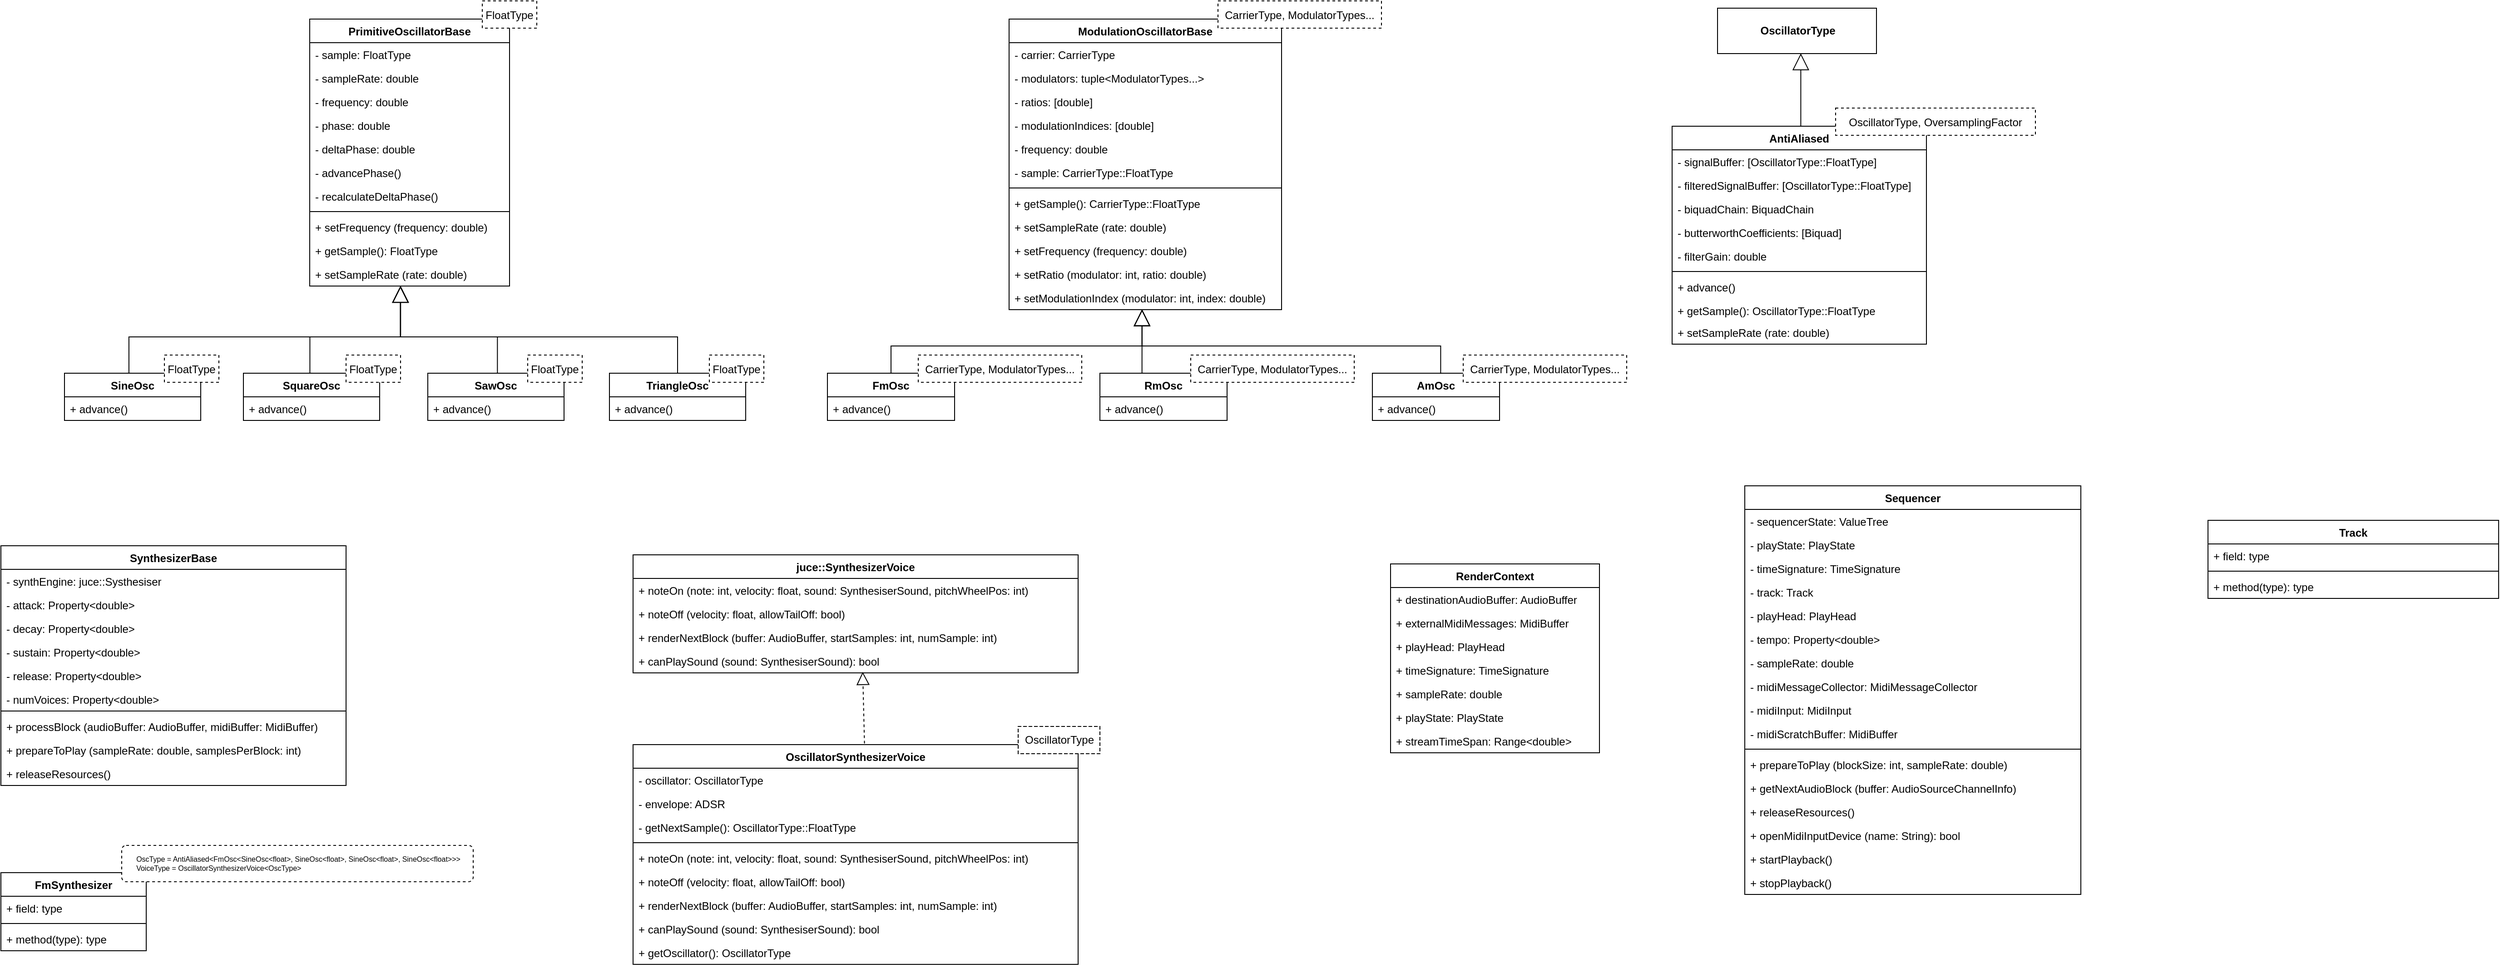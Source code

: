 <mxfile version="13.9.9" type="device"><diagram id="C5RBs43oDa-KdzZeNtuy" name="Page-1"><mxGraphModel dx="6251" dy="1731" grid="1" gridSize="10" guides="1" tooltips="1" connect="1" arrows="1" fold="1" page="1" pageScale="1" pageWidth="3300" pageHeight="4681" math="0" shadow="0"><root><mxCell id="WIyWlLk6GJQsqaUBKTNV-0"/><mxCell id="WIyWlLk6GJQsqaUBKTNV-1" parent="WIyWlLk6GJQsqaUBKTNV-0"/><mxCell id="hgbHIPybMc0_s5Vih_EO-4" value="PrimitiveOscillatorBase" style="swimlane;fontStyle=1;childLayout=stackLayout;horizontal=1;startSize=26;fillColor=none;horizontalStack=0;resizeParent=1;resizeParentMax=0;resizeLast=0;collapsible=1;marginBottom=0;" parent="WIyWlLk6GJQsqaUBKTNV-1" vertex="1"><mxGeometry x="-400" y="40" width="220" height="294" as="geometry"/></mxCell><mxCell id="hgbHIPybMc0_s5Vih_EO-5" value="- sample: FloatType" style="text;strokeColor=none;fillColor=none;align=left;verticalAlign=top;spacingLeft=4;spacingRight=4;overflow=hidden;rotatable=0;points=[[0,0.5],[1,0.5]];portConstraint=eastwest;" parent="hgbHIPybMc0_s5Vih_EO-4" vertex="1"><mxGeometry y="26" width="220" height="26" as="geometry"/></mxCell><mxCell id="hgbHIPybMc0_s5Vih_EO-6" value="- sampleRate: double" style="text;strokeColor=none;fillColor=none;align=left;verticalAlign=top;spacingLeft=4;spacingRight=4;overflow=hidden;rotatable=0;points=[[0,0.5],[1,0.5]];portConstraint=eastwest;" parent="hgbHIPybMc0_s5Vih_EO-4" vertex="1"><mxGeometry y="52" width="220" height="26" as="geometry"/></mxCell><mxCell id="hgbHIPybMc0_s5Vih_EO-8" value="- frequency: double" style="text;strokeColor=none;fillColor=none;align=left;verticalAlign=top;spacingLeft=4;spacingRight=4;overflow=hidden;rotatable=0;points=[[0,0.5],[1,0.5]];portConstraint=eastwest;" parent="hgbHIPybMc0_s5Vih_EO-4" vertex="1"><mxGeometry y="78" width="220" height="26" as="geometry"/></mxCell><mxCell id="hgbHIPybMc0_s5Vih_EO-9" value="- phase: double" style="text;strokeColor=none;fillColor=none;align=left;verticalAlign=top;spacingLeft=4;spacingRight=4;overflow=hidden;rotatable=0;points=[[0,0.5],[1,0.5]];portConstraint=eastwest;" parent="hgbHIPybMc0_s5Vih_EO-4" vertex="1"><mxGeometry y="104" width="220" height="26" as="geometry"/></mxCell><mxCell id="hgbHIPybMc0_s5Vih_EO-10" value="- deltaPhase: double" style="text;strokeColor=none;fillColor=none;align=left;verticalAlign=top;spacingLeft=4;spacingRight=4;overflow=hidden;rotatable=0;points=[[0,0.5],[1,0.5]];portConstraint=eastwest;" parent="hgbHIPybMc0_s5Vih_EO-4" vertex="1"><mxGeometry y="130" width="220" height="26" as="geometry"/></mxCell><mxCell id="siH1xx92ToD__PZtIKMe-0" value="- advancePhase()" style="text;strokeColor=none;fillColor=none;align=left;verticalAlign=top;spacingLeft=4;spacingRight=4;overflow=hidden;rotatable=0;points=[[0,0.5],[1,0.5]];portConstraint=eastwest;labelBorderColor=none;" parent="hgbHIPybMc0_s5Vih_EO-4" vertex="1"><mxGeometry y="156" width="220" height="26" as="geometry"/></mxCell><mxCell id="siH1xx92ToD__PZtIKMe-1" value="- recalculateDeltaPhase()" style="text;strokeColor=none;fillColor=none;align=left;verticalAlign=top;spacingLeft=4;spacingRight=4;overflow=hidden;rotatable=0;points=[[0,0.5],[1,0.5]];portConstraint=eastwest;labelBorderColor=none;" parent="hgbHIPybMc0_s5Vih_EO-4" vertex="1"><mxGeometry y="182" width="220" height="26" as="geometry"/></mxCell><mxCell id="siH1xx92ToD__PZtIKMe-104" value="" style="line;strokeWidth=1;fillColor=none;align=left;verticalAlign=middle;spacingTop=-1;spacingLeft=3;spacingRight=3;rotatable=0;labelPosition=right;points=[];portConstraint=eastwest;fontColor=none;" parent="hgbHIPybMc0_s5Vih_EO-4" vertex="1"><mxGeometry y="208" width="220" height="8" as="geometry"/></mxCell><mxCell id="hgbHIPybMc0_s5Vih_EO-11" value="+ setFrequency (frequency: double)" style="text;strokeColor=none;fillColor=none;align=left;verticalAlign=top;spacingLeft=4;spacingRight=4;overflow=hidden;rotatable=0;points=[[0,0.5],[1,0.5]];portConstraint=eastwest;labelBorderColor=none;" parent="hgbHIPybMc0_s5Vih_EO-4" vertex="1"><mxGeometry y="216" width="220" height="26" as="geometry"/></mxCell><mxCell id="hgbHIPybMc0_s5Vih_EO-18" value="+ getSample(): FloatType" style="text;strokeColor=none;fillColor=none;align=left;verticalAlign=top;spacingLeft=4;spacingRight=4;overflow=hidden;rotatable=0;points=[[0,0.5],[1,0.5]];portConstraint=eastwest;labelBorderColor=none;" parent="hgbHIPybMc0_s5Vih_EO-4" vertex="1"><mxGeometry y="242" width="220" height="26" as="geometry"/></mxCell><mxCell id="siH1xx92ToD__PZtIKMe-9" value="+ setSampleRate (rate: double)" style="text;strokeColor=none;fillColor=none;align=left;verticalAlign=top;spacingLeft=4;spacingRight=4;overflow=hidden;rotatable=0;points=[[0,0.5],[1,0.5]];portConstraint=eastwest;labelBorderColor=none;" parent="hgbHIPybMc0_s5Vih_EO-4" vertex="1"><mxGeometry y="268" width="220" height="26" as="geometry"/></mxCell><mxCell id="siH1xx92ToD__PZtIKMe-2" value="SineOsc" style="swimlane;fontStyle=1;childLayout=stackLayout;horizontal=1;startSize=26;fillColor=none;horizontalStack=0;resizeParent=1;resizeParentMax=0;resizeLast=0;collapsible=1;marginBottom=0;" parent="WIyWlLk6GJQsqaUBKTNV-1" vertex="1"><mxGeometry x="-670" y="430" width="150" height="52" as="geometry"/></mxCell><mxCell id="siH1xx92ToD__PZtIKMe-3" value="+ advance()" style="text;strokeColor=none;fillColor=none;align=left;verticalAlign=top;spacingLeft=4;spacingRight=4;overflow=hidden;rotatable=0;points=[[0,0.5],[1,0.5]];portConstraint=eastwest;" parent="siH1xx92ToD__PZtIKMe-2" vertex="1"><mxGeometry y="26" width="150" height="26" as="geometry"/></mxCell><mxCell id="siH1xx92ToD__PZtIKMe-7" value="Extends" style="endArrow=block;endSize=16;endFill=0;html=1;exitX=0.473;exitY=-0.01;exitDx=0;exitDy=0;exitPerimeter=0;noLabel=1;fontColor=none;rounded=0;edgeStyle=elbowEdgeStyle;elbow=vertical;entryX=0.454;entryY=0.997;entryDx=0;entryDy=0;entryPerimeter=0;" parent="WIyWlLk6GJQsqaUBKTNV-1" source="siH1xx92ToD__PZtIKMe-2" target="siH1xx92ToD__PZtIKMe-9" edge="1"><mxGeometry x="0.311" y="-33" width="160" relative="1" as="geometry"><mxPoint x="-470" y="390" as="sourcePoint"/><mxPoint x="-297" y="327" as="targetPoint"/><Array as="points"><mxPoint x="-310" y="390"/></Array><mxPoint as="offset"/></mxGeometry></mxCell><mxCell id="siH1xx92ToD__PZtIKMe-10" value="SquareOsc" style="swimlane;fontStyle=1;childLayout=stackLayout;horizontal=1;startSize=26;fillColor=none;horizontalStack=0;resizeParent=1;resizeParentMax=0;resizeLast=0;collapsible=1;marginBottom=0;" parent="WIyWlLk6GJQsqaUBKTNV-1" vertex="1"><mxGeometry x="-473" y="430" width="150" height="52" as="geometry"/></mxCell><mxCell id="siH1xx92ToD__PZtIKMe-11" value="+ advance()" style="text;strokeColor=none;fillColor=none;align=left;verticalAlign=top;spacingLeft=4;spacingRight=4;overflow=hidden;rotatable=0;points=[[0,0.5],[1,0.5]];portConstraint=eastwest;" parent="siH1xx92ToD__PZtIKMe-10" vertex="1"><mxGeometry y="26" width="150" height="26" as="geometry"/></mxCell><mxCell id="siH1xx92ToD__PZtIKMe-13" value="Extends" style="endArrow=block;endSize=16;endFill=0;html=1;noLabel=1;fontColor=none;rounded=0;edgeStyle=elbowEdgeStyle;elbow=vertical;exitX=0.488;exitY=-0.006;exitDx=0;exitDy=0;exitPerimeter=0;entryX=0.454;entryY=0.998;entryDx=0;entryDy=0;entryPerimeter=0;" parent="WIyWlLk6GJQsqaUBKTNV-1" source="siH1xx92ToD__PZtIKMe-10" edge="1" target="siH1xx92ToD__PZtIKMe-9"><mxGeometry x="0.311" y="-33" width="160" relative="1" as="geometry"><mxPoint x="-340" y="428" as="sourcePoint"/><mxPoint x="-300" y="330" as="targetPoint"/><Array as="points"><mxPoint x="-310" y="390"/><mxPoint x="-310" y="378"/><mxPoint x="-340" y="378"/></Array><mxPoint as="offset"/></mxGeometry></mxCell><mxCell id="siH1xx92ToD__PZtIKMe-14" value="SawOsc" style="swimlane;fontStyle=1;childLayout=stackLayout;horizontal=1;startSize=26;fillColor=none;horizontalStack=0;resizeParent=1;resizeParentMax=0;resizeLast=0;collapsible=1;marginBottom=0;" parent="WIyWlLk6GJQsqaUBKTNV-1" vertex="1"><mxGeometry x="-270" y="430" width="150" height="52" as="geometry"/></mxCell><mxCell id="siH1xx92ToD__PZtIKMe-15" value="+ advance()" style="text;strokeColor=none;fillColor=none;align=left;verticalAlign=top;spacingLeft=4;spacingRight=4;overflow=hidden;rotatable=0;points=[[0,0.5],[1,0.5]];portConstraint=eastwest;" parent="siH1xx92ToD__PZtIKMe-14" vertex="1"><mxGeometry y="26" width="150" height="26" as="geometry"/></mxCell><mxCell id="siH1xx92ToD__PZtIKMe-16" value="TriangleOsc" style="swimlane;fontStyle=1;childLayout=stackLayout;horizontal=1;startSize=26;fillColor=none;horizontalStack=0;resizeParent=1;resizeParentMax=0;resizeLast=0;collapsible=1;marginBottom=0;" parent="WIyWlLk6GJQsqaUBKTNV-1" vertex="1"><mxGeometry x="-70" y="430" width="150" height="52" as="geometry"/></mxCell><mxCell id="siH1xx92ToD__PZtIKMe-17" value="+ advance()" style="text;strokeColor=none;fillColor=none;align=left;verticalAlign=top;spacingLeft=4;spacingRight=4;overflow=hidden;rotatable=0;points=[[0,0.5],[1,0.5]];portConstraint=eastwest;" parent="siH1xx92ToD__PZtIKMe-16" vertex="1"><mxGeometry y="26" width="150" height="26" as="geometry"/></mxCell><mxCell id="siH1xx92ToD__PZtIKMe-18" value="Extends" style="endArrow=block;endSize=16;endFill=0;html=1;noLabel=1;fontColor=none;rounded=0;edgeStyle=elbowEdgeStyle;elbow=vertical;exitX=0.511;exitY=0.008;exitDx=0;exitDy=0;exitPerimeter=0;entryX=0.455;entryY=0.991;entryDx=0;entryDy=0;entryPerimeter=0;" parent="WIyWlLk6GJQsqaUBKTNV-1" source="siH1xx92ToD__PZtIKMe-14" target="siH1xx92ToD__PZtIKMe-9" edge="1"><mxGeometry x="0.311" y="-33" width="160" relative="1" as="geometry"><mxPoint x="-379.8" y="439.688" as="sourcePoint"/><mxPoint x="-290" y="336" as="targetPoint"/><Array as="points"><mxPoint x="-260" y="390"/></Array><mxPoint as="offset"/></mxGeometry></mxCell><mxCell id="siH1xx92ToD__PZtIKMe-19" value="Extends" style="endArrow=block;endSize=16;endFill=0;html=1;noLabel=1;fontColor=none;rounded=0;edgeStyle=elbowEdgeStyle;elbow=vertical;exitX=0.5;exitY=0;exitDx=0;exitDy=0;entryX=0.454;entryY=0.994;entryDx=0;entryDy=0;entryPerimeter=0;" parent="WIyWlLk6GJQsqaUBKTNV-1" source="siH1xx92ToD__PZtIKMe-16" target="siH1xx92ToD__PZtIKMe-9" edge="1"><mxGeometry x="0.311" y="-33" width="160" relative="1" as="geometry"><mxPoint x="-203.35" y="440.416" as="sourcePoint"/><mxPoint x="-289.9" y="335.766" as="targetPoint"/><Array as="points"><mxPoint x="-260" y="390"/><mxPoint x="-250" y="400"/></Array><mxPoint as="offset"/></mxGeometry></mxCell><mxCell id="siH1xx92ToD__PZtIKMe-20" value="FloatType" style="fontStyle=0;dashed=1;fontColor=none;" parent="WIyWlLk6GJQsqaUBKTNV-1" vertex="1"><mxGeometry x="-560" y="410" width="60" height="30" as="geometry"/></mxCell><mxCell id="siH1xx92ToD__PZtIKMe-21" value="FloatType" style="fontStyle=0;dashed=1;fontColor=none;" parent="WIyWlLk6GJQsqaUBKTNV-1" vertex="1"><mxGeometry x="-360" y="410" width="60" height="30" as="geometry"/></mxCell><mxCell id="siH1xx92ToD__PZtIKMe-22" value="FloatType" style="fontStyle=0;dashed=1;fontColor=none;" parent="WIyWlLk6GJQsqaUBKTNV-1" vertex="1"><mxGeometry x="-160" y="410" width="60" height="30" as="geometry"/></mxCell><mxCell id="siH1xx92ToD__PZtIKMe-23" value="FloatType" style="fontStyle=0;dashed=1;fontColor=none;" parent="WIyWlLk6GJQsqaUBKTNV-1" vertex="1"><mxGeometry x="40" y="410" width="60" height="30" as="geometry"/></mxCell><mxCell id="siH1xx92ToD__PZtIKMe-24" value="FloatType" style="fontStyle=0;dashed=1;fontColor=none;" parent="WIyWlLk6GJQsqaUBKTNV-1" vertex="1"><mxGeometry x="-210" y="20" width="60" height="30" as="geometry"/></mxCell><mxCell id="siH1xx92ToD__PZtIKMe-25" value="ModulationOscillatorBase" style="swimlane;fontStyle=1;childLayout=stackLayout;horizontal=1;startSize=26;fillColor=none;horizontalStack=0;resizeParent=1;resizeParentMax=0;resizeLast=0;collapsible=1;marginBottom=0;fontColor=none;" parent="WIyWlLk6GJQsqaUBKTNV-1" vertex="1"><mxGeometry x="370" y="40" width="300" height="320" as="geometry"/></mxCell><mxCell id="siH1xx92ToD__PZtIKMe-26" value="- carrier: CarrierType" style="text;strokeColor=none;fillColor=none;align=left;verticalAlign=top;spacingLeft=4;spacingRight=4;overflow=hidden;rotatable=0;points=[[0,0.5],[1,0.5]];portConstraint=eastwest;" parent="siH1xx92ToD__PZtIKMe-25" vertex="1"><mxGeometry y="26" width="300" height="26" as="geometry"/></mxCell><mxCell id="siH1xx92ToD__PZtIKMe-27" value="- modulators: tuple&lt;ModulatorTypes...&gt;" style="text;strokeColor=none;fillColor=none;align=left;verticalAlign=top;spacingLeft=4;spacingRight=4;overflow=hidden;rotatable=0;points=[[0,0.5],[1,0.5]];portConstraint=eastwest;" parent="siH1xx92ToD__PZtIKMe-25" vertex="1"><mxGeometry y="52" width="300" height="26" as="geometry"/></mxCell><mxCell id="siH1xx92ToD__PZtIKMe-28" value="- ratios: [double]" style="text;strokeColor=none;fillColor=none;align=left;verticalAlign=top;spacingLeft=4;spacingRight=4;overflow=hidden;rotatable=0;points=[[0,0.5],[1,0.5]];portConstraint=eastwest;" parent="siH1xx92ToD__PZtIKMe-25" vertex="1"><mxGeometry y="78" width="300" height="26" as="geometry"/></mxCell><mxCell id="siH1xx92ToD__PZtIKMe-30" value="- modulationIndices: [double]" style="text;strokeColor=none;fillColor=none;align=left;verticalAlign=top;spacingLeft=4;spacingRight=4;overflow=hidden;rotatable=0;points=[[0,0.5],[1,0.5]];portConstraint=eastwest;" parent="siH1xx92ToD__PZtIKMe-25" vertex="1"><mxGeometry y="104" width="300" height="26" as="geometry"/></mxCell><mxCell id="siH1xx92ToD__PZtIKMe-31" value="- frequency: double" style="text;strokeColor=none;fillColor=none;align=left;verticalAlign=top;spacingLeft=4;spacingRight=4;overflow=hidden;rotatable=0;points=[[0,0.5],[1,0.5]];portConstraint=eastwest;" parent="siH1xx92ToD__PZtIKMe-25" vertex="1"><mxGeometry y="130" width="300" height="26" as="geometry"/></mxCell><mxCell id="siH1xx92ToD__PZtIKMe-32" value="- sample: CarrierType::FloatType" style="text;strokeColor=none;fillColor=none;align=left;verticalAlign=top;spacingLeft=4;spacingRight=4;overflow=hidden;rotatable=0;points=[[0,0.5],[1,0.5]];portConstraint=eastwest;" parent="siH1xx92ToD__PZtIKMe-25" vertex="1"><mxGeometry y="156" width="300" height="26" as="geometry"/></mxCell><mxCell id="siH1xx92ToD__PZtIKMe-105" value="" style="line;strokeWidth=1;fillColor=none;align=left;verticalAlign=middle;spacingTop=-1;spacingLeft=3;spacingRight=3;rotatable=0;labelPosition=right;points=[];portConstraint=eastwest;fontColor=none;" parent="siH1xx92ToD__PZtIKMe-25" vertex="1"><mxGeometry y="182" width="300" height="8" as="geometry"/></mxCell><mxCell id="siH1xx92ToD__PZtIKMe-33" value="+ getSample(): CarrierType::FloatType" style="text;strokeColor=none;fillColor=none;align=left;verticalAlign=top;spacingLeft=4;spacingRight=4;overflow=hidden;rotatable=0;points=[[0,0.5],[1,0.5]];portConstraint=eastwest;" parent="siH1xx92ToD__PZtIKMe-25" vertex="1"><mxGeometry y="190" width="300" height="26" as="geometry"/></mxCell><mxCell id="siH1xx92ToD__PZtIKMe-34" value="+ setSampleRate (rate: double)" style="text;strokeColor=none;fillColor=none;align=left;verticalAlign=top;spacingLeft=4;spacingRight=4;overflow=hidden;rotatable=0;points=[[0,0.5],[1,0.5]];portConstraint=eastwest;" parent="siH1xx92ToD__PZtIKMe-25" vertex="1"><mxGeometry y="216" width="300" height="26" as="geometry"/></mxCell><mxCell id="siH1xx92ToD__PZtIKMe-35" value="+ setFrequency (frequency: double)" style="text;strokeColor=none;fillColor=none;align=left;verticalAlign=top;spacingLeft=4;spacingRight=4;overflow=hidden;rotatable=0;points=[[0,0.5],[1,0.5]];portConstraint=eastwest;" parent="siH1xx92ToD__PZtIKMe-25" vertex="1"><mxGeometry y="242" width="300" height="26" as="geometry"/></mxCell><mxCell id="siH1xx92ToD__PZtIKMe-36" value="+ setRatio (modulator: int, ratio: double)" style="text;strokeColor=none;fillColor=none;align=left;verticalAlign=top;spacingLeft=4;spacingRight=4;overflow=hidden;rotatable=0;points=[[0,0.5],[1,0.5]];portConstraint=eastwest;" parent="siH1xx92ToD__PZtIKMe-25" vertex="1"><mxGeometry y="268" width="300" height="26" as="geometry"/></mxCell><mxCell id="siH1xx92ToD__PZtIKMe-37" value="+ setModulationIndex (modulator: int, index: double)" style="text;strokeColor=none;fillColor=none;align=left;verticalAlign=top;spacingLeft=4;spacingRight=4;overflow=hidden;rotatable=0;points=[[0,0.5],[1,0.5]];portConstraint=eastwest;" parent="siH1xx92ToD__PZtIKMe-25" vertex="1"><mxGeometry y="294" width="300" height="26" as="geometry"/></mxCell><mxCell id="siH1xx92ToD__PZtIKMe-29" value="CarrierType, ModulatorTypes..." style="fontStyle=0;dashed=1;fontColor=none;" parent="WIyWlLk6GJQsqaUBKTNV-1" vertex="1"><mxGeometry x="600" y="20" width="180" height="30" as="geometry"/></mxCell><mxCell id="siH1xx92ToD__PZtIKMe-38" value="FmOsc" style="swimlane;fontStyle=1;childLayout=stackLayout;horizontal=1;startSize=26;fillColor=none;horizontalStack=0;resizeParent=1;resizeParentMax=0;resizeLast=0;collapsible=1;marginBottom=0;fontColor=none;" parent="WIyWlLk6GJQsqaUBKTNV-1" vertex="1"><mxGeometry x="170" y="430" width="140" height="52" as="geometry"/></mxCell><mxCell id="siH1xx92ToD__PZtIKMe-39" value="+ advance()" style="text;strokeColor=none;fillColor=none;align=left;verticalAlign=top;spacingLeft=4;spacingRight=4;overflow=hidden;rotatable=0;points=[[0,0.5],[1,0.5]];portConstraint=eastwest;" parent="siH1xx92ToD__PZtIKMe-38" vertex="1"><mxGeometry y="26" width="140" height="26" as="geometry"/></mxCell><mxCell id="siH1xx92ToD__PZtIKMe-42" value="Extends" style="endArrow=block;endSize=16;endFill=0;html=1;noLabel=1;fontColor=none;rounded=0;edgeStyle=elbowEdgeStyle;elbow=vertical;entryX=0.488;entryY=0.984;entryDx=0;entryDy=0;entryPerimeter=0;" parent="WIyWlLk6GJQsqaUBKTNV-1" source="siH1xx92ToD__PZtIKMe-38" target="siH1xx92ToD__PZtIKMe-37" edge="1"><mxGeometry x="0.311" y="-33" width="160" relative="1" as="geometry"><mxPoint x="335.12" y="414.16" as="sourcePoint"/><mxPoint x="530" y="360" as="targetPoint"/><Array as="points"><mxPoint x="360" y="400"/><mxPoint x="80.12" y="384.16"/></Array><mxPoint as="offset"/></mxGeometry></mxCell><mxCell id="siH1xx92ToD__PZtIKMe-43" value="CarrierType, ModulatorTypes..." style="fontStyle=0;dashed=1;fontColor=none;" parent="WIyWlLk6GJQsqaUBKTNV-1" vertex="1"><mxGeometry x="270" y="410" width="180" height="30" as="geometry"/></mxCell><mxCell id="siH1xx92ToD__PZtIKMe-44" value="RmOsc" style="swimlane;fontStyle=1;childLayout=stackLayout;horizontal=1;startSize=26;fillColor=none;horizontalStack=0;resizeParent=1;resizeParentMax=0;resizeLast=0;collapsible=1;marginBottom=0;fontColor=none;" parent="WIyWlLk6GJQsqaUBKTNV-1" vertex="1"><mxGeometry x="470" y="430" width="140" height="52" as="geometry"/></mxCell><mxCell id="siH1xx92ToD__PZtIKMe-45" value="+ advance()" style="text;strokeColor=none;fillColor=none;align=left;verticalAlign=top;spacingLeft=4;spacingRight=4;overflow=hidden;rotatable=0;points=[[0,0.5],[1,0.5]];portConstraint=eastwest;" parent="siH1xx92ToD__PZtIKMe-44" vertex="1"><mxGeometry y="26" width="140" height="26" as="geometry"/></mxCell><mxCell id="siH1xx92ToD__PZtIKMe-46" value="CarrierType, ModulatorTypes..." style="fontStyle=0;dashed=1;fontColor=none;" parent="WIyWlLk6GJQsqaUBKTNV-1" vertex="1"><mxGeometry x="570" y="410" width="180" height="30" as="geometry"/></mxCell><mxCell id="siH1xx92ToD__PZtIKMe-47" value="Extends" style="endArrow=block;endSize=16;endFill=0;html=1;noLabel=1;fontColor=none;rounded=0;edgeStyle=elbowEdgeStyle;elbow=vertical;entryX=0.488;entryY=0.99;entryDx=0;entryDy=0;entryPerimeter=0;exitX=0.331;exitY=0.003;exitDx=0;exitDy=0;exitPerimeter=0;" parent="WIyWlLk6GJQsqaUBKTNV-1" source="siH1xx92ToD__PZtIKMe-44" target="siH1xx92ToD__PZtIKMe-37" edge="1"><mxGeometry x="0.311" y="-33" width="160" relative="1" as="geometry"><mxPoint x="516" y="430" as="sourcePoint"/><mxPoint x="550" y="360" as="targetPoint"/><Array as="points"><mxPoint x="516" y="420"/><mxPoint x="516" y="420"/><mxPoint x="516" y="400"/></Array><mxPoint as="offset"/></mxGeometry></mxCell><mxCell id="siH1xx92ToD__PZtIKMe-48" value="AmOsc" style="swimlane;fontStyle=1;childLayout=stackLayout;horizontal=1;startSize=26;fillColor=none;horizontalStack=0;resizeParent=1;resizeParentMax=0;resizeLast=0;collapsible=1;marginBottom=0;fontColor=none;" parent="WIyWlLk6GJQsqaUBKTNV-1" vertex="1"><mxGeometry x="770" y="430" width="140" height="52" as="geometry"/></mxCell><mxCell id="siH1xx92ToD__PZtIKMe-49" value="+ advance()" style="text;strokeColor=none;fillColor=none;align=left;verticalAlign=top;spacingLeft=4;spacingRight=4;overflow=hidden;rotatable=0;points=[[0,0.5],[1,0.5]];portConstraint=eastwest;" parent="siH1xx92ToD__PZtIKMe-48" vertex="1"><mxGeometry y="26" width="140" height="26" as="geometry"/></mxCell><mxCell id="siH1xx92ToD__PZtIKMe-50" value="CarrierType, ModulatorTypes..." style="fontStyle=0;dashed=1;fontColor=none;" parent="WIyWlLk6GJQsqaUBKTNV-1" vertex="1"><mxGeometry x="870" y="410" width="180" height="30" as="geometry"/></mxCell><mxCell id="siH1xx92ToD__PZtIKMe-51" value="Extends" style="endArrow=block;endSize=16;endFill=0;html=1;noLabel=1;fontColor=none;rounded=0;edgeStyle=elbowEdgeStyle;elbow=vertical;exitX=0.537;exitY=0.012;exitDx=0;exitDy=0;exitPerimeter=0;entryX=0.488;entryY=0.986;entryDx=0;entryDy=0;entryPerimeter=0;" parent="WIyWlLk6GJQsqaUBKTNV-1" source="siH1xx92ToD__PZtIKMe-48" target="siH1xx92ToD__PZtIKMe-37" edge="1"><mxGeometry x="0.311" y="-33" width="160" relative="1" as="geometry"><mxPoint x="760" y="326.0" as="sourcePoint"/><mxPoint x="530" y="360" as="targetPoint"/><Array as="points"><mxPoint x="690" y="400"/><mxPoint x="880" y="296"/><mxPoint x="600.12" y="280.16"/></Array><mxPoint as="offset"/></mxGeometry></mxCell><mxCell id="siH1xx92ToD__PZtIKMe-52" value="AntiAliased" style="swimlane;fontStyle=1;childLayout=stackLayout;horizontal=1;startSize=26;fillColor=none;horizontalStack=0;resizeParent=1;resizeParentMax=0;resizeLast=0;collapsible=1;marginBottom=0;fontColor=none;" parent="WIyWlLk6GJQsqaUBKTNV-1" vertex="1"><mxGeometry x="1100" y="158" width="280" height="240" as="geometry"/></mxCell><mxCell id="siH1xx92ToD__PZtIKMe-59" value="- signalBuffer: [OscillatorType::FloatType]" style="text;strokeColor=none;fillColor=none;align=left;verticalAlign=top;spacingLeft=4;spacingRight=4;overflow=hidden;rotatable=0;points=[[0,0.5],[1,0.5]];portConstraint=eastwest;" parent="siH1xx92ToD__PZtIKMe-52" vertex="1"><mxGeometry y="26" width="280" height="26" as="geometry"/></mxCell><mxCell id="siH1xx92ToD__PZtIKMe-60" value="- filteredSignalBuffer: [OscillatorType::FloatType]" style="text;strokeColor=none;fillColor=none;align=left;verticalAlign=top;spacingLeft=4;spacingRight=4;overflow=hidden;rotatable=0;points=[[0,0.5],[1,0.5]];portConstraint=eastwest;" parent="siH1xx92ToD__PZtIKMe-52" vertex="1"><mxGeometry y="52" width="280" height="26" as="geometry"/></mxCell><mxCell id="siH1xx92ToD__PZtIKMe-61" value="- biquadChain: BiquadChain" style="text;strokeColor=none;fillColor=none;align=left;verticalAlign=top;spacingLeft=4;spacingRight=4;overflow=hidden;rotatable=0;points=[[0,0.5],[1,0.5]];portConstraint=eastwest;" parent="siH1xx92ToD__PZtIKMe-52" vertex="1"><mxGeometry y="78" width="280" height="26" as="geometry"/></mxCell><mxCell id="siH1xx92ToD__PZtIKMe-62" value="- butterworthCoefficients: [Biquad]" style="text;strokeColor=none;fillColor=none;align=left;verticalAlign=top;spacingLeft=4;spacingRight=4;overflow=hidden;rotatable=0;points=[[0,0.5],[1,0.5]];portConstraint=eastwest;" parent="siH1xx92ToD__PZtIKMe-52" vertex="1"><mxGeometry y="104" width="280" height="26" as="geometry"/></mxCell><mxCell id="siH1xx92ToD__PZtIKMe-63" value="- filterGain: double" style="text;strokeColor=none;fillColor=none;align=left;verticalAlign=top;spacingLeft=4;spacingRight=4;overflow=hidden;rotatable=0;points=[[0,0.5],[1,0.5]];portConstraint=eastwest;" parent="siH1xx92ToD__PZtIKMe-52" vertex="1"><mxGeometry y="130" width="280" height="26" as="geometry"/></mxCell><mxCell id="siH1xx92ToD__PZtIKMe-106" value="" style="line;strokeWidth=1;fillColor=none;align=left;verticalAlign=middle;spacingTop=-1;spacingLeft=3;spacingRight=3;rotatable=0;labelPosition=right;points=[];portConstraint=eastwest;fontColor=none;" parent="siH1xx92ToD__PZtIKMe-52" vertex="1"><mxGeometry y="156" width="280" height="8" as="geometry"/></mxCell><mxCell id="siH1xx92ToD__PZtIKMe-53" value="+ advance()" style="text;strokeColor=none;fillColor=none;align=left;verticalAlign=top;spacingLeft=4;spacingRight=4;overflow=hidden;rotatable=0;points=[[0,0.5],[1,0.5]];portConstraint=eastwest;" parent="siH1xx92ToD__PZtIKMe-52" vertex="1"><mxGeometry y="164" width="280" height="26" as="geometry"/></mxCell><mxCell id="siH1xx92ToD__PZtIKMe-54" value="+ getSample(): OscillatorType::FloatType" style="text;strokeColor=none;fillColor=none;align=left;verticalAlign=top;spacingLeft=4;spacingRight=4;overflow=hidden;rotatable=0;points=[[0,0.5],[1,0.5]];portConstraint=eastwest;" parent="siH1xx92ToD__PZtIKMe-52" vertex="1"><mxGeometry y="190" width="280" height="24" as="geometry"/></mxCell><mxCell id="siH1xx92ToD__PZtIKMe-55" value="+ setSampleRate (rate: double)" style="text;strokeColor=none;fillColor=none;align=left;verticalAlign=top;spacingLeft=4;spacingRight=4;overflow=hidden;rotatable=0;points=[[0,0.5],[1,0.5]];portConstraint=eastwest;" parent="siH1xx92ToD__PZtIKMe-52" vertex="1"><mxGeometry y="214" width="280" height="26" as="geometry"/></mxCell><mxCell id="siH1xx92ToD__PZtIKMe-56" value="OscillatorType, OversamplingFactor" style="fontStyle=0;dashed=1;fontColor=none;" parent="WIyWlLk6GJQsqaUBKTNV-1" vertex="1"><mxGeometry x="1280" y="138" width="220" height="30" as="geometry"/></mxCell><mxCell id="siH1xx92ToD__PZtIKMe-57" value="&lt;b&gt;OscillatorType&lt;/b&gt;" style="html=1;fontColor=none;" parent="WIyWlLk6GJQsqaUBKTNV-1" vertex="1"><mxGeometry x="1150" y="28" width="175" height="50" as="geometry"/></mxCell><mxCell id="siH1xx92ToD__PZtIKMe-58" value="Extends" style="endArrow=block;endSize=16;endFill=0;html=1;strokeColor=#000000;entryX=0.524;entryY=0.994;entryDx=0;entryDy=0;exitX=0.506;exitY=0;exitDx=0;exitDy=0;exitPerimeter=0;labelBackgroundColor=#ffffff;noLabel=1;fontColor=none;entryPerimeter=0;" parent="WIyWlLk6GJQsqaUBKTNV-1" source="siH1xx92ToD__PZtIKMe-52" target="siH1xx92ToD__PZtIKMe-57" edge="1"><mxGeometry width="160" relative="1" as="geometry"><mxPoint x="1010" y="108" as="sourcePoint"/><mxPoint x="1170" y="108" as="targetPoint"/></mxGeometry></mxCell><mxCell id="siH1xx92ToD__PZtIKMe-79" value="SynthesizerBase" style="swimlane;fontStyle=1;align=center;verticalAlign=top;childLayout=stackLayout;horizontal=1;startSize=26;horizontalStack=0;resizeParent=1;resizeParentMax=0;resizeLast=0;collapsible=1;marginBottom=0;fontColor=none;" parent="WIyWlLk6GJQsqaUBKTNV-1" vertex="1"><mxGeometry x="-740" y="620" width="380" height="264" as="geometry"/></mxCell><mxCell id="siH1xx92ToD__PZtIKMe-80" value="- synthEngine: juce::Systhesiser" style="text;strokeColor=none;fillColor=none;align=left;verticalAlign=top;spacingLeft=4;spacingRight=4;overflow=hidden;rotatable=0;points=[[0,0.5],[1,0.5]];portConstraint=eastwest;" parent="siH1xx92ToD__PZtIKMe-79" vertex="1"><mxGeometry y="26" width="380" height="26" as="geometry"/></mxCell><mxCell id="siH1xx92ToD__PZtIKMe-83" value="- attack: Property&lt;double&gt;" style="text;strokeColor=none;fillColor=none;align=left;verticalAlign=top;spacingLeft=4;spacingRight=4;overflow=hidden;rotatable=0;points=[[0,0.5],[1,0.5]];portConstraint=eastwest;" parent="siH1xx92ToD__PZtIKMe-79" vertex="1"><mxGeometry y="52" width="380" height="26" as="geometry"/></mxCell><mxCell id="siH1xx92ToD__PZtIKMe-84" value="- decay: Property&lt;double&gt;" style="text;strokeColor=none;fillColor=none;align=left;verticalAlign=top;spacingLeft=4;spacingRight=4;overflow=hidden;rotatable=0;points=[[0,0.5],[1,0.5]];portConstraint=eastwest;" parent="siH1xx92ToD__PZtIKMe-79" vertex="1"><mxGeometry y="78" width="380" height="26" as="geometry"/></mxCell><mxCell id="siH1xx92ToD__PZtIKMe-85" value="- sustain: Property&lt;double&gt;" style="text;strokeColor=none;fillColor=none;align=left;verticalAlign=top;spacingLeft=4;spacingRight=4;overflow=hidden;rotatable=0;points=[[0,0.5],[1,0.5]];portConstraint=eastwest;" parent="siH1xx92ToD__PZtIKMe-79" vertex="1"><mxGeometry y="104" width="380" height="26" as="geometry"/></mxCell><mxCell id="siH1xx92ToD__PZtIKMe-86" value="- release: Property&lt;double&gt;" style="text;strokeColor=none;fillColor=none;align=left;verticalAlign=top;spacingLeft=4;spacingRight=4;overflow=hidden;rotatable=0;points=[[0,0.5],[1,0.5]];portConstraint=eastwest;" parent="siH1xx92ToD__PZtIKMe-79" vertex="1"><mxGeometry y="130" width="380" height="26" as="geometry"/></mxCell><mxCell id="siH1xx92ToD__PZtIKMe-102" value="- numVoices: Property&lt;double&gt;" style="text;strokeColor=none;fillColor=none;align=left;verticalAlign=top;spacingLeft=4;spacingRight=4;overflow=hidden;rotatable=0;points=[[0,0.5],[1,0.5]];portConstraint=eastwest;" parent="siH1xx92ToD__PZtIKMe-79" vertex="1"><mxGeometry y="156" width="380" height="22" as="geometry"/></mxCell><mxCell id="siH1xx92ToD__PZtIKMe-81" value="" style="line;strokeWidth=1;fillColor=none;align=left;verticalAlign=middle;spacingTop=-1;spacingLeft=3;spacingRight=3;rotatable=0;labelPosition=right;points=[];portConstraint=eastwest;" parent="siH1xx92ToD__PZtIKMe-79" vertex="1"><mxGeometry y="178" width="380" height="8" as="geometry"/></mxCell><mxCell id="siH1xx92ToD__PZtIKMe-82" value="+ processBlock (audioBuffer: AudioBuffer, midiBuffer: MidiBuffer)" style="text;strokeColor=none;fillColor=none;align=left;verticalAlign=top;spacingLeft=4;spacingRight=4;overflow=hidden;rotatable=0;points=[[0,0.5],[1,0.5]];portConstraint=eastwest;" parent="siH1xx92ToD__PZtIKMe-79" vertex="1"><mxGeometry y="186" width="380" height="26" as="geometry"/></mxCell><mxCell id="siH1xx92ToD__PZtIKMe-95" value="+ prepareToPlay (sampleRate: double, samplesPerBlock: int)" style="text;strokeColor=none;fillColor=none;align=left;verticalAlign=top;spacingLeft=4;spacingRight=4;overflow=hidden;rotatable=0;points=[[0,0.5],[1,0.5]];portConstraint=eastwest;" parent="siH1xx92ToD__PZtIKMe-79" vertex="1"><mxGeometry y="212" width="380" height="26" as="geometry"/></mxCell><mxCell id="siH1xx92ToD__PZtIKMe-96" value="+ releaseResources()" style="text;strokeColor=none;fillColor=none;align=left;verticalAlign=top;spacingLeft=4;spacingRight=4;overflow=hidden;rotatable=0;points=[[0,0.5],[1,0.5]];portConstraint=eastwest;" parent="siH1xx92ToD__PZtIKMe-79" vertex="1"><mxGeometry y="238" width="380" height="26" as="geometry"/></mxCell><mxCell id="siH1xx92ToD__PZtIKMe-97" value="FmSynthesizer" style="swimlane;fontStyle=1;align=center;verticalAlign=top;childLayout=stackLayout;horizontal=1;startSize=26;horizontalStack=0;resizeParent=1;resizeParentMax=0;resizeLast=0;collapsible=1;marginBottom=0;fontColor=none;" parent="WIyWlLk6GJQsqaUBKTNV-1" vertex="1"><mxGeometry x="-740" y="980" width="160" height="86" as="geometry"/></mxCell><mxCell id="siH1xx92ToD__PZtIKMe-98" value="+ field: type" style="text;strokeColor=none;fillColor=none;align=left;verticalAlign=top;spacingLeft=4;spacingRight=4;overflow=hidden;rotatable=0;points=[[0,0.5],[1,0.5]];portConstraint=eastwest;" parent="siH1xx92ToD__PZtIKMe-97" vertex="1"><mxGeometry y="26" width="160" height="26" as="geometry"/></mxCell><mxCell id="siH1xx92ToD__PZtIKMe-99" value="" style="line;strokeWidth=1;fillColor=none;align=left;verticalAlign=middle;spacingTop=-1;spacingLeft=3;spacingRight=3;rotatable=0;labelPosition=right;points=[];portConstraint=eastwest;" parent="siH1xx92ToD__PZtIKMe-97" vertex="1"><mxGeometry y="52" width="160" height="8" as="geometry"/></mxCell><mxCell id="siH1xx92ToD__PZtIKMe-100" value="+ method(type): type" style="text;strokeColor=none;fillColor=none;align=left;verticalAlign=top;spacingLeft=4;spacingRight=4;overflow=hidden;rotatable=0;points=[[0,0.5],[1,0.5]];portConstraint=eastwest;" parent="siH1xx92ToD__PZtIKMe-97" vertex="1"><mxGeometry y="60" width="160" height="26" as="geometry"/></mxCell><mxCell id="siH1xx92ToD__PZtIKMe-103" value="&lt;span&gt;&lt;font style=&quot;font-size: 8px&quot;&gt;OscType = AntiAliased&amp;lt;FmOsc&amp;lt;SineOsc&amp;lt;float&amp;gt;, SineOsc&amp;lt;float&amp;gt;, SineOsc&amp;lt;float&amp;gt;, SineOsc&amp;lt;float&amp;gt;&amp;gt;&amp;gt;&lt;br&gt;&lt;div style=&quot;text-align: left&quot;&gt;&lt;span&gt;VoiceType = OscillatorSynthesizerVoice&amp;lt;OscType&amp;gt;&lt;/span&gt;&lt;/div&gt;&lt;/font&gt;&lt;/span&gt;" style="html=1;align=center;verticalAlign=top;rounded=1;absoluteArcSize=1;arcSize=10;dashed=1;fontColor=none;" parent="WIyWlLk6GJQsqaUBKTNV-1" vertex="1"><mxGeometry x="-607" y="950" width="387" height="40" as="geometry"/></mxCell><mxCell id="siH1xx92ToD__PZtIKMe-107" value="OscillatorSynthesizerVoice" style="swimlane;fontStyle=1;align=center;verticalAlign=top;childLayout=stackLayout;horizontal=1;startSize=26;horizontalStack=0;resizeParent=1;resizeParentMax=0;resizeLast=0;collapsible=1;marginBottom=0;fontColor=none;" parent="WIyWlLk6GJQsqaUBKTNV-1" vertex="1"><mxGeometry x="-44" y="839" width="490" height="242" as="geometry"/></mxCell><mxCell id="siH1xx92ToD__PZtIKMe-108" value="- oscillator: OscillatorType" style="text;strokeColor=none;fillColor=none;align=left;verticalAlign=top;spacingLeft=4;spacingRight=4;overflow=hidden;rotatable=0;points=[[0,0.5],[1,0.5]];portConstraint=eastwest;" parent="siH1xx92ToD__PZtIKMe-107" vertex="1"><mxGeometry y="26" width="490" height="26" as="geometry"/></mxCell><mxCell id="siH1xx92ToD__PZtIKMe-112" value="- envelope: ADSR" style="text;strokeColor=none;fillColor=none;align=left;verticalAlign=top;spacingLeft=4;spacingRight=4;overflow=hidden;rotatable=0;points=[[0,0.5],[1,0.5]];portConstraint=eastwest;" parent="siH1xx92ToD__PZtIKMe-107" vertex="1"><mxGeometry y="52" width="490" height="26" as="geometry"/></mxCell><mxCell id="vvimyPYY03pCClm5bc1q-2" value="- getNextSample(): OscillatorType::FloatType" style="text;strokeColor=none;fillColor=none;align=left;verticalAlign=top;spacingLeft=4;spacingRight=4;overflow=hidden;rotatable=0;points=[[0,0.5],[1,0.5]];portConstraint=eastwest;" vertex="1" parent="siH1xx92ToD__PZtIKMe-107"><mxGeometry y="78" width="490" height="26" as="geometry"/></mxCell><mxCell id="siH1xx92ToD__PZtIKMe-109" value="" style="line;strokeWidth=1;fillColor=none;align=left;verticalAlign=middle;spacingTop=-1;spacingLeft=3;spacingRight=3;rotatable=0;labelPosition=right;points=[];portConstraint=eastwest;" parent="siH1xx92ToD__PZtIKMe-107" vertex="1"><mxGeometry y="104" width="490" height="8" as="geometry"/></mxCell><mxCell id="siH1xx92ToD__PZtIKMe-110" value="+ noteOn (note: int, velocity: float, sound: SynthesiserSound, pitchWheelPos: int)" style="text;strokeColor=none;fillColor=none;align=left;verticalAlign=top;spacingLeft=4;spacingRight=4;overflow=hidden;rotatable=0;points=[[0,0.5],[1,0.5]];portConstraint=eastwest;" parent="siH1xx92ToD__PZtIKMe-107" vertex="1"><mxGeometry y="112" width="490" height="26" as="geometry"/></mxCell><mxCell id="siH1xx92ToD__PZtIKMe-113" value="+ noteOff (velocity: float, allowTailOff: bool)" style="text;strokeColor=none;fillColor=none;align=left;verticalAlign=top;spacingLeft=4;spacingRight=4;overflow=hidden;rotatable=0;points=[[0,0.5],[1,0.5]];portConstraint=eastwest;" parent="siH1xx92ToD__PZtIKMe-107" vertex="1"><mxGeometry y="138" width="490" height="26" as="geometry"/></mxCell><mxCell id="siH1xx92ToD__PZtIKMe-120" value="+ renderNextBlock (buffer: AudioBuffer, startSamples: int, numSample: int)" style="text;strokeColor=none;fillColor=none;align=left;verticalAlign=top;spacingLeft=4;spacingRight=4;overflow=hidden;rotatable=0;points=[[0,0.5],[1,0.5]];portConstraint=eastwest;" parent="siH1xx92ToD__PZtIKMe-107" vertex="1"><mxGeometry y="164" width="490" height="26" as="geometry"/></mxCell><mxCell id="vvimyPYY03pCClm5bc1q-0" value="+ canPlaySound (sound: SynthesiserSound): bool" style="text;strokeColor=none;fillColor=none;align=left;verticalAlign=top;spacingLeft=4;spacingRight=4;overflow=hidden;rotatable=0;points=[[0,0.5],[1,0.5]];portConstraint=eastwest;" vertex="1" parent="siH1xx92ToD__PZtIKMe-107"><mxGeometry y="190" width="490" height="26" as="geometry"/></mxCell><mxCell id="vvimyPYY03pCClm5bc1q-1" value="+ getOscillator(): OscillatorType" style="text;strokeColor=none;fillColor=none;align=left;verticalAlign=top;spacingLeft=4;spacingRight=4;overflow=hidden;rotatable=0;points=[[0,0.5],[1,0.5]];portConstraint=eastwest;" vertex="1" parent="siH1xx92ToD__PZtIKMe-107"><mxGeometry y="216" width="490" height="26" as="geometry"/></mxCell><mxCell id="siH1xx92ToD__PZtIKMe-111" value="OscillatorType" style="shape=partialRectangle;html=1;top=1;align=center;dashed=1;fontColor=none;" parent="WIyWlLk6GJQsqaUBKTNV-1" vertex="1"><mxGeometry x="380" y="819" width="90" height="30" as="geometry"/></mxCell><mxCell id="siH1xx92ToD__PZtIKMe-114" value="" style="endArrow=block;dashed=1;endFill=0;endSize=12;html=1;labelBackgroundColor=#ffffff;strokeColor=#000000;fontColor=none;exitX=0.52;exitY=-0.005;exitDx=0;exitDy=0;exitPerimeter=0;entryX=0.516;entryY=0.955;entryDx=0;entryDy=0;entryPerimeter=0;" parent="WIyWlLk6GJQsqaUBKTNV-1" edge="1" target="vvimyPYY03pCClm5bc1q-11" source="siH1xx92ToD__PZtIKMe-107"><mxGeometry width="160" relative="1" as="geometry"><mxPoint x="86" y="760" as="sourcePoint"/><mxPoint x="211" y="770" as="targetPoint"/></mxGeometry></mxCell><mxCell id="vvimyPYY03pCClm5bc1q-3" value="juce::SynthesizerVoice" style="swimlane;fontStyle=1;align=center;verticalAlign=top;childLayout=stackLayout;horizontal=1;startSize=26;horizontalStack=0;resizeParent=1;resizeParentMax=0;resizeLast=0;collapsible=1;marginBottom=0;fontColor=none;" vertex="1" parent="WIyWlLk6GJQsqaUBKTNV-1"><mxGeometry x="-44" y="630" width="490" height="130" as="geometry"/></mxCell><mxCell id="vvimyPYY03pCClm5bc1q-8" value="+ noteOn (note: int, velocity: float, sound: SynthesiserSound, pitchWheelPos: int)" style="text;strokeColor=none;fillColor=none;align=left;verticalAlign=top;spacingLeft=4;spacingRight=4;overflow=hidden;rotatable=0;points=[[0,0.5],[1,0.5]];portConstraint=eastwest;" vertex="1" parent="vvimyPYY03pCClm5bc1q-3"><mxGeometry y="26" width="490" height="26" as="geometry"/></mxCell><mxCell id="vvimyPYY03pCClm5bc1q-9" value="+ noteOff (velocity: float, allowTailOff: bool)" style="text;strokeColor=none;fillColor=none;align=left;verticalAlign=top;spacingLeft=4;spacingRight=4;overflow=hidden;rotatable=0;points=[[0,0.5],[1,0.5]];portConstraint=eastwest;" vertex="1" parent="vvimyPYY03pCClm5bc1q-3"><mxGeometry y="52" width="490" height="26" as="geometry"/></mxCell><mxCell id="vvimyPYY03pCClm5bc1q-10" value="+ renderNextBlock (buffer: AudioBuffer, startSamples: int, numSample: int)" style="text;strokeColor=none;fillColor=none;align=left;verticalAlign=top;spacingLeft=4;spacingRight=4;overflow=hidden;rotatable=0;points=[[0,0.5],[1,0.5]];portConstraint=eastwest;" vertex="1" parent="vvimyPYY03pCClm5bc1q-3"><mxGeometry y="78" width="490" height="26" as="geometry"/></mxCell><mxCell id="vvimyPYY03pCClm5bc1q-11" value="+ canPlaySound (sound: SynthesiserSound): bool" style="text;strokeColor=none;fillColor=none;align=left;verticalAlign=top;spacingLeft=4;spacingRight=4;overflow=hidden;rotatable=0;points=[[0,0.5],[1,0.5]];portConstraint=eastwest;" vertex="1" parent="vvimyPYY03pCClm5bc1q-3"><mxGeometry y="104" width="490" height="26" as="geometry"/></mxCell><mxCell id="vvimyPYY03pCClm5bc1q-14" value="RenderContext" style="swimlane;fontStyle=1;align=center;verticalAlign=top;childLayout=stackLayout;horizontal=1;startSize=26;horizontalStack=0;resizeParent=1;resizeParentMax=0;resizeLast=0;collapsible=1;marginBottom=0;" vertex="1" parent="WIyWlLk6GJQsqaUBKTNV-1"><mxGeometry x="790" y="640" width="230" height="208" as="geometry"/></mxCell><mxCell id="vvimyPYY03pCClm5bc1q-15" value="+ destinationAudioBuffer: AudioBuffer" style="text;strokeColor=none;fillColor=none;align=left;verticalAlign=top;spacingLeft=4;spacingRight=4;overflow=hidden;rotatable=0;points=[[0,0.5],[1,0.5]];portConstraint=eastwest;" vertex="1" parent="vvimyPYY03pCClm5bc1q-14"><mxGeometry y="26" width="230" height="26" as="geometry"/></mxCell><mxCell id="vvimyPYY03pCClm5bc1q-18" value="+ externalMidiMessages: MidiBuffer" style="text;strokeColor=none;fillColor=none;align=left;verticalAlign=top;spacingLeft=4;spacingRight=4;overflow=hidden;rotatable=0;points=[[0,0.5],[1,0.5]];portConstraint=eastwest;" vertex="1" parent="vvimyPYY03pCClm5bc1q-14"><mxGeometry y="52" width="230" height="26" as="geometry"/></mxCell><mxCell id="vvimyPYY03pCClm5bc1q-19" value="+ playHead: PlayHead" style="text;strokeColor=none;fillColor=none;align=left;verticalAlign=top;spacingLeft=4;spacingRight=4;overflow=hidden;rotatable=0;points=[[0,0.5],[1,0.5]];portConstraint=eastwest;" vertex="1" parent="vvimyPYY03pCClm5bc1q-14"><mxGeometry y="78" width="230" height="26" as="geometry"/></mxCell><mxCell id="vvimyPYY03pCClm5bc1q-20" value="+ timeSignature: TimeSignature" style="text;strokeColor=none;fillColor=none;align=left;verticalAlign=top;spacingLeft=4;spacingRight=4;overflow=hidden;rotatable=0;points=[[0,0.5],[1,0.5]];portConstraint=eastwest;" vertex="1" parent="vvimyPYY03pCClm5bc1q-14"><mxGeometry y="104" width="230" height="26" as="geometry"/></mxCell><mxCell id="vvimyPYY03pCClm5bc1q-21" value="+ sampleRate: double" style="text;strokeColor=none;fillColor=none;align=left;verticalAlign=top;spacingLeft=4;spacingRight=4;overflow=hidden;rotatable=0;points=[[0,0.5],[1,0.5]];portConstraint=eastwest;" vertex="1" parent="vvimyPYY03pCClm5bc1q-14"><mxGeometry y="130" width="230" height="26" as="geometry"/></mxCell><mxCell id="vvimyPYY03pCClm5bc1q-22" value="+ playState: PlayState" style="text;strokeColor=none;fillColor=none;align=left;verticalAlign=top;spacingLeft=4;spacingRight=4;overflow=hidden;rotatable=0;points=[[0,0.5],[1,0.5]];portConstraint=eastwest;" vertex="1" parent="vvimyPYY03pCClm5bc1q-14"><mxGeometry y="156" width="230" height="26" as="geometry"/></mxCell><mxCell id="vvimyPYY03pCClm5bc1q-23" value="+ streamTimeSpan: Range&lt;double&gt;" style="text;strokeColor=none;fillColor=none;align=left;verticalAlign=top;spacingLeft=4;spacingRight=4;overflow=hidden;rotatable=0;points=[[0,0.5],[1,0.5]];portConstraint=eastwest;" vertex="1" parent="vvimyPYY03pCClm5bc1q-14"><mxGeometry y="182" width="230" height="26" as="geometry"/></mxCell><mxCell id="vvimyPYY03pCClm5bc1q-24" value="Sequencer" style="swimlane;fontStyle=1;align=center;verticalAlign=top;childLayout=stackLayout;horizontal=1;startSize=26;horizontalStack=0;resizeParent=1;resizeParentMax=0;resizeLast=0;collapsible=1;marginBottom=0;" vertex="1" parent="WIyWlLk6GJQsqaUBKTNV-1"><mxGeometry x="1180" y="554" width="370" height="450" as="geometry"/></mxCell><mxCell id="vvimyPYY03pCClm5bc1q-39" value="- sequencerState: ValueTree" style="text;strokeColor=none;fillColor=none;align=left;verticalAlign=top;spacingLeft=4;spacingRight=4;overflow=hidden;rotatable=0;points=[[0,0.5],[1,0.5]];portConstraint=eastwest;" vertex="1" parent="vvimyPYY03pCClm5bc1q-24"><mxGeometry y="26" width="370" height="26" as="geometry"/></mxCell><mxCell id="vvimyPYY03pCClm5bc1q-28" value="- playState: PlayState" style="text;strokeColor=none;fillColor=none;align=left;verticalAlign=top;spacingLeft=4;spacingRight=4;overflow=hidden;rotatable=0;points=[[0,0.5],[1,0.5]];portConstraint=eastwest;" vertex="1" parent="vvimyPYY03pCClm5bc1q-24"><mxGeometry y="52" width="370" height="26" as="geometry"/></mxCell><mxCell id="vvimyPYY03pCClm5bc1q-25" value="- timeSignature: TimeSignature" style="text;strokeColor=none;fillColor=none;align=left;verticalAlign=top;spacingLeft=4;spacingRight=4;overflow=hidden;rotatable=0;points=[[0,0.5],[1,0.5]];portConstraint=eastwest;" vertex="1" parent="vvimyPYY03pCClm5bc1q-24"><mxGeometry y="78" width="370" height="26" as="geometry"/></mxCell><mxCell id="vvimyPYY03pCClm5bc1q-29" value="- track: Track" style="text;strokeColor=none;fillColor=none;align=left;verticalAlign=top;spacingLeft=4;spacingRight=4;overflow=hidden;rotatable=0;points=[[0,0.5],[1,0.5]];portConstraint=eastwest;" vertex="1" parent="vvimyPYY03pCClm5bc1q-24"><mxGeometry y="104" width="370" height="26" as="geometry"/></mxCell><mxCell id="vvimyPYY03pCClm5bc1q-30" value="- playHead: PlayHead" style="text;strokeColor=none;fillColor=none;align=left;verticalAlign=top;spacingLeft=4;spacingRight=4;overflow=hidden;rotatable=0;points=[[0,0.5],[1,0.5]];portConstraint=eastwest;" vertex="1" parent="vvimyPYY03pCClm5bc1q-24"><mxGeometry y="130" width="370" height="26" as="geometry"/></mxCell><mxCell id="vvimyPYY03pCClm5bc1q-38" value="- tempo: Property&lt;double&gt;" style="text;strokeColor=none;fillColor=none;align=left;verticalAlign=top;spacingLeft=4;spacingRight=4;overflow=hidden;rotatable=0;points=[[0,0.5],[1,0.5]];portConstraint=eastwest;" vertex="1" parent="vvimyPYY03pCClm5bc1q-24"><mxGeometry y="156" width="370" height="26" as="geometry"/></mxCell><mxCell id="vvimyPYY03pCClm5bc1q-40" value="- sampleRate: double" style="text;strokeColor=none;fillColor=none;align=left;verticalAlign=top;spacingLeft=4;spacingRight=4;overflow=hidden;rotatable=0;points=[[0,0.5],[1,0.5]];portConstraint=eastwest;" vertex="1" parent="vvimyPYY03pCClm5bc1q-24"><mxGeometry y="182" width="370" height="26" as="geometry"/></mxCell><mxCell id="vvimyPYY03pCClm5bc1q-41" value="- midiMessageCollector: MidiMessageCollector" style="text;strokeColor=none;fillColor=none;align=left;verticalAlign=top;spacingLeft=4;spacingRight=4;overflow=hidden;rotatable=0;points=[[0,0.5],[1,0.5]];portConstraint=eastwest;" vertex="1" parent="vvimyPYY03pCClm5bc1q-24"><mxGeometry y="208" width="370" height="26" as="geometry"/></mxCell><mxCell id="vvimyPYY03pCClm5bc1q-53" value="- midiInput: MidiInput" style="text;strokeColor=none;fillColor=none;align=left;verticalAlign=top;spacingLeft=4;spacingRight=4;overflow=hidden;rotatable=0;points=[[0,0.5],[1,0.5]];portConstraint=eastwest;" vertex="1" parent="vvimyPYY03pCClm5bc1q-24"><mxGeometry y="234" width="370" height="26" as="geometry"/></mxCell><mxCell id="vvimyPYY03pCClm5bc1q-54" value="- midiScratchBuffer: MidiBuffer" style="text;strokeColor=none;fillColor=none;align=left;verticalAlign=top;spacingLeft=4;spacingRight=4;overflow=hidden;rotatable=0;points=[[0,0.5],[1,0.5]];portConstraint=eastwest;" vertex="1" parent="vvimyPYY03pCClm5bc1q-24"><mxGeometry y="260" width="370" height="26" as="geometry"/></mxCell><mxCell id="vvimyPYY03pCClm5bc1q-26" value="" style="line;strokeWidth=1;fillColor=none;align=left;verticalAlign=middle;spacingTop=-1;spacingLeft=3;spacingRight=3;rotatable=0;labelPosition=right;points=[];portConstraint=eastwest;" vertex="1" parent="vvimyPYY03pCClm5bc1q-24"><mxGeometry y="286" width="370" height="8" as="geometry"/></mxCell><mxCell id="vvimyPYY03pCClm5bc1q-27" value="+ prepareToPlay (blockSize: int, sampleRate: double)" style="text;strokeColor=none;fillColor=none;align=left;verticalAlign=top;spacingLeft=4;spacingRight=4;overflow=hidden;rotatable=0;points=[[0,0.5],[1,0.5]];portConstraint=eastwest;" vertex="1" parent="vvimyPYY03pCClm5bc1q-24"><mxGeometry y="294" width="370" height="26" as="geometry"/></mxCell><mxCell id="vvimyPYY03pCClm5bc1q-55" value="+ getNextAudioBlock (buffer: AudioSourceChannelInfo)" style="text;strokeColor=none;fillColor=none;align=left;verticalAlign=top;spacingLeft=4;spacingRight=4;overflow=hidden;rotatable=0;points=[[0,0.5],[1,0.5]];portConstraint=eastwest;" vertex="1" parent="vvimyPYY03pCClm5bc1q-24"><mxGeometry y="320" width="370" height="26" as="geometry"/></mxCell><mxCell id="vvimyPYY03pCClm5bc1q-56" value="+ releaseResources()" style="text;strokeColor=none;fillColor=none;align=left;verticalAlign=top;spacingLeft=4;spacingRight=4;overflow=hidden;rotatable=0;points=[[0,0.5],[1,0.5]];portConstraint=eastwest;" vertex="1" parent="vvimyPYY03pCClm5bc1q-24"><mxGeometry y="346" width="370" height="26" as="geometry"/></mxCell><mxCell id="vvimyPYY03pCClm5bc1q-57" value="+ openMidiInputDevice (name: String): bool" style="text;strokeColor=none;fillColor=none;align=left;verticalAlign=top;spacingLeft=4;spacingRight=4;overflow=hidden;rotatable=0;points=[[0,0.5],[1,0.5]];portConstraint=eastwest;" vertex="1" parent="vvimyPYY03pCClm5bc1q-24"><mxGeometry y="372" width="370" height="26" as="geometry"/></mxCell><mxCell id="vvimyPYY03pCClm5bc1q-58" value="+ startPlayback()" style="text;strokeColor=none;fillColor=none;align=left;verticalAlign=top;spacingLeft=4;spacingRight=4;overflow=hidden;rotatable=0;points=[[0,0.5],[1,0.5]];portConstraint=eastwest;" vertex="1" parent="vvimyPYY03pCClm5bc1q-24"><mxGeometry y="398" width="370" height="26" as="geometry"/></mxCell><mxCell id="vvimyPYY03pCClm5bc1q-59" value="+ stopPlayback()" style="text;strokeColor=none;fillColor=none;align=left;verticalAlign=top;spacingLeft=4;spacingRight=4;overflow=hidden;rotatable=0;points=[[0,0.5],[1,0.5]];portConstraint=eastwest;" vertex="1" parent="vvimyPYY03pCClm5bc1q-24"><mxGeometry y="424" width="370" height="26" as="geometry"/></mxCell><mxCell id="vvimyPYY03pCClm5bc1q-60" value="Track" style="swimlane;fontStyle=1;align=center;verticalAlign=top;childLayout=stackLayout;horizontal=1;startSize=26;horizontalStack=0;resizeParent=1;resizeParentMax=0;resizeLast=0;collapsible=1;marginBottom=0;" vertex="1" parent="WIyWlLk6GJQsqaUBKTNV-1"><mxGeometry x="1690" y="592" width="320" height="86" as="geometry"/></mxCell><mxCell id="vvimyPYY03pCClm5bc1q-61" value="+ field: type" style="text;strokeColor=none;fillColor=none;align=left;verticalAlign=top;spacingLeft=4;spacingRight=4;overflow=hidden;rotatable=0;points=[[0,0.5],[1,0.5]];portConstraint=eastwest;" vertex="1" parent="vvimyPYY03pCClm5bc1q-60"><mxGeometry y="26" width="320" height="26" as="geometry"/></mxCell><mxCell id="vvimyPYY03pCClm5bc1q-62" value="" style="line;strokeWidth=1;fillColor=none;align=left;verticalAlign=middle;spacingTop=-1;spacingLeft=3;spacingRight=3;rotatable=0;labelPosition=right;points=[];portConstraint=eastwest;" vertex="1" parent="vvimyPYY03pCClm5bc1q-60"><mxGeometry y="52" width="320" height="8" as="geometry"/></mxCell><mxCell id="vvimyPYY03pCClm5bc1q-63" value="+ method(type): type" style="text;strokeColor=none;fillColor=none;align=left;verticalAlign=top;spacingLeft=4;spacingRight=4;overflow=hidden;rotatable=0;points=[[0,0.5],[1,0.5]];portConstraint=eastwest;" vertex="1" parent="vvimyPYY03pCClm5bc1q-60"><mxGeometry y="60" width="320" height="26" as="geometry"/></mxCell></root></mxGraphModel></diagram></mxfile>